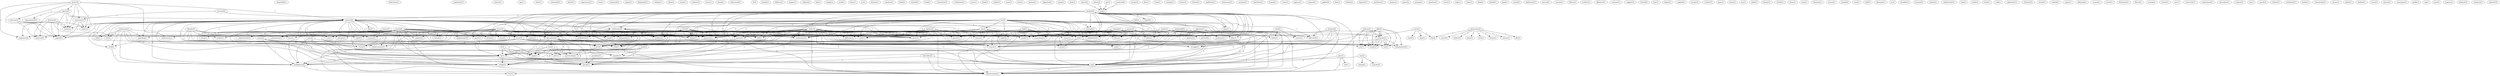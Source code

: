 digraph G {
  home [ label="home(2)" ];
  partnership [ label="partnership(1)" ];
  equality [ label="equality(1)" ];
  eder [ label="eder(1)" ];
  hope [ label="hope(1)" ];
  ha [ label="ha(1)" ];
  energy [ label="energy(1)" ];
  disqualify [ label="disqualify(1)" ];
  federation [ label="federation(1)" ];
  population [ label="population(1)" ];
  remote [ label="remote(1)" ];
  apc [ label="apc(1)" ];
  power [ label="power(2)" ];
  speech [ label="speech(2)" ];
  country [ label="country(6)" ];
  process [ label="process(3)" ];
  territory [ label="territory(2)" ];
  order [ label="order(1)" ];
  nation [ label="nation(1)" ];
  enthusiasm [ label="enthusiasm(1)" ];
  expansion [ label="expansion(2)" ];
  expand [ label="expand(1)" ];
  steel [ label="steel(1)" ];
  continued [ label="continued(1)" ];
  expropriation [ label="expropriation(1)" ];
  removal [ label="removal(1)" ];
  knew [ label="knew(2)" ];
  importance [ label="importance(1)" ];
  asia [ label="asia(1)" ];
  remained [ label="remained(1)" ];
  prophet [ label="prophet(2)" ];
  behalf [ label="behalf(1)" ];
  settlement [ label="settlement(2)" ];
  return [ label="return(1)" ];
  combat [ label="combat(1)" ];
  ensure [ label="ensure(1)" ];
  wipe [ label="wipe(1)" ];
  end [ label="end(1)" ];
  place [ label="place(1)" ];
  agriculture [ label="agriculture(2)" ];
  syria [ label="syria(1)" ];
  diary [ label="diary(1)" ];
  expel [ label="expel(1)" ];
  strength [ label="strength(1)" ];
  end [ label="end(1)" ];
  domination [ label="domination(1)" ];
  body [ label="body(1)" ];
  tradition [ label="tradition(1)" ];
  take [ label="take(1)" ];
  fall [ label="fall(1)" ];
  terrorism [ label="terrorism(1)" ];
  danger [ label="danger(1)" ];
  war [ label="war(4)" ];
  annexation [ label="annexation(1)" ];
  desert [ label="desert(1)" ];
  bombarded [ label="bombarded(1)" ];
  everything [ label="everything(1)" ];
  story [ label="story(1)" ];
  means [ label="means(1)" ];
  justify [ label="justify(1)" ];
  cancer [ label="cancer(1)" ];
  al [ label="al(2)" ];
  extermination [ label="extermination(1)" ];
  egypt [ label="egypt(1)" ];
  biography [ label="biography(1)" ];
  flee [ label="flee(1)" ];
  site [ label="site(1)" ];
  whisper [ label="whisper(1)" ];
  event [ label="event(2)" ];
  burn [ label="burn(1)" ];
  asked [ label="asked(1)" ];
  solution [ label="solution(1)" ];
  chief [ label="chief(2)" ];
  talk [ label="talk(1)" ];
  expelling [ label="expelling(1)" ];
  contact [ label="contact(1)" ];
  cause [ label="cause(1)" ];
  intelligence [ label="intelligence(2)" ];
  looked [ label="looked(1)" ];
  reinforcement [ label="reinforcement(1)" ];
  weizmann [ label="weizmann(3)" ];
  village [ label="village(3)" ];
  refugee [ label="refugee(1)" ];
  rabin [ label="rabin(1)" ];
  army [ label="army(1)" ];
  achieve [ label="achieve(1)" ];
  error [ label="error(1)" ];
  attack [ label="attack(1)" ];
  homestead [ label="homestead(1)" ];
  le [ label="le(2)" ];
  joseph [ label="joseph(1)" ];
  defense [ label="defense(1)" ];
  land [ label="land(2)" ];
  scurry [ label="scurry(1)" ];
  bottle [ label="bottle(1)" ];
  harper [ label="harper(1)" ];
  subject [ label="subject(2)" ];
  lehi [ label="lehi(1)" ];
  eulogy [ label="eulogy(1)" ];
  york [ label="york(2)" ];
  form [ label="form(1)" ];
  uri [ label="uri(1)" ];
  destiny [ label="destiny(1)" ];
  left [ label="left(1)" ];
  liberated [ label="liberated(1)" ];
  nicolson [ label="nicolson(1)" ];
  haifa [ label="haifa(1)" ];
  wanted [ label="wanted(1)" ];
  build [ label="build(1)" ];
  constitutes [ label="constitutes(1)" ];
  civilization [ label="civilization(1)" ];
  press [ label="press(3)" ];
  spirit [ label="spirit(1)" ];
  border [ label="border(1)" ];
  room [ label="room(1)" ];
  employment [ label="employment(2)" ];
  transit [ label="transit(1)" ];
  try [ label="try(1)" ];
  invasion [ label="invasion(2)" ];
  make [ label="make(2)" ];
  yariv [ label="yariv(1)" ];
  fund [ label="fund(1)" ];
  leader [ label="leader(1)" ];
  nash [ label="nash(1)" ];
  wish [ label="wish(1)" ];
  portion [ label="portion(1)" ];
  kapeliouk [ label="kapeliouk(1)" ];
  ben [ label="ben(3)" ];
  bar [ label="bar(2)" ];
  gang [ label="gang(1)" ];
  post [ label="post(1)" ];
  independence [ label="independence(1)" ];
  struggle [ label="struggle(1)" ];
  rate [ label="rate(1)" ];
  center [ label="center(2)" ];
  org [ label="org(1)" ];
  escape [ label="escape(1)" ];
  face [ label="face(1)" ];
  road [ label="road(1)" ];
  tribe [ label="tribe(1)" ];
  sunday [ label="sunday(1)" ];
  jaffa [ label="jaffa(2)" ];
  conquest [ label="conquest(1)" ];
  conquest [ label="conquest(1)" ];
  eve [ label="eve(1)" ];
  stands [ label="stands(1)" ];
  one [ label="one(2)" ];
  haven [ label="haven(1)" ];
  britain [ label="britain(1)" ];
  goldmann [ label="goldmann(1)" ];
  statesman [ label="statesman(1)" ];
  paradox [ label="paradox(1)" ];
  hesitation [ label="hesitation(1)" ];
  policy [ label="policy(2)" ];
  launch [ label="launch(1)" ];
  voice [ label="voice(1)" ];
  agency [ label="agency(1)" ];
  rampart [ label="rampart(1)" ];
  galilee [ label="galilee(2)" ];
  fate [ label="fate(1)" ];
  british [ label="british(1)" ];
  haganah [ label="haganah(1)" ];
  nicholson [ label="nicholson(1)" ];
  money [ label="money(1)" ];
  way [ label="way(2)" ];
  change [ label="change(1)" ];
  transfer [ label="transfer(2)" ];
  peace [ label="peace(1)" ];
  george [ label="george(1)" ];
  avert [ label="avert(2)" ];
  hand [ label="hand(1)" ];
  likes [ label="likes(1)" ];
  gaze [ label="gaze(1)" ];
  slip [ label="slip(2)" ];
  question [ label="question(1)" ];
  cpr [ label="cpr(1)" ];
  weitz [ label="weitz(1)" ];
  urge [ label="urge(1)" ];
  time [ label="time(1)" ];
  generation [ label="generation(2)" ];
  sword [ label="sword(1)" ];
  helmet [ label="helmet(1)" ];
  plant [ label="plant(1)" ];
  tree [ label="tree(1)" ];
  choice [ label="choice(1)" ];
  cannon [ label="cannon(1)" ];
  life [ label="life(2)" ];
  think [ label="think(1)" ];
  khalidi [ label="khalidi(1)" ];
  david [ label="david(2)" ];
  goal [ label="goal(1)" ];
  insult [ label="insult(2)" ];
  barbarism [ label="barbarism(1)" ];
  journal [ label="journal(1)" ];
  anyone [ label="anyone(1)" ];
  library [ label="library(1)" ];
  conflict [ label="conflict(1)" ];
  offensive [ label="offensive(1)" ];
  summer [ label="summer(1)" ];
  suggest [ label="suggest(1)" ];
  research [ label="research(2)" ];
  yitzhak [ label="yitzhak(2)" ];
  knesset [ label="knesset(2)" ];
  annihilation [ label="annihilation(1)" ];
  hatred [ label="hatred(2)" ];
  ezer [ label="ezer(1)" ];
  legion [ label="legion(1)" ];
  zionist [ label="zionist(7)" ];
  thing [ label="thing(1)" ];
  colonization [ label="colonization(1)" ];
  difficulty [ label="difficulty(1)" ];
  administrator [ label="administrator(1)" ];
  arab [ label="arab(14)" ];
  raphael [ label="raphael(1)" ];
  europe [ label="europe(1)" ];
  october [ label="october(1)" ];
  jewish [ label="jewish(9)" ];
  gaza [ label="gaza(1)" ];
  tactic [ label="tactic(1)" ];
  ma [ label="ma(1)" ];
  safad [ label="safad(1)" ];
  chaim [ label="chaim(2)" ];
  shamir [ label="shamir(1)" ];
  shrink [ label="shrink(1)" ];
  davar [ label="davar(1)" ];
  sinai [ label="sinai(1)" ];
  threaten [ label="threaten(1)" ];
  hebrew [ label="hebrew(2)" ];
  source [ label="source(1)" ];
  dr [ label="dr(4)" ];
  monde [ label="monde(2)" ];
  sent [ label="sent(1)" ];
  staff [ label="staff(1)" ];
  february [ label="february(1)" ];
  hall [ label="hall(2)" ];
  state [ label="state(3)" ];
  oz [ label="oz(1)" ];
  braziller [ label="braziller(1)" ];
  reached [ label="reached(1)" ];
  nahum [ label="nahum(1)" ];
  authenticity [ label="authenticity(1)" ];
  trial [ label="trial(1)" ];
  verify [ label="verify(1)" ];
  truth [ label="truth(1)" ];
  theodor [ label="theodor(3)" ];
  michael [ label="michael(2)" ];
  wall [ label="wall(1)" ];
  september [ label="september(1)" ];
  situation [ label="situation(1)" ];
  avneri [ label="avneri(1)" ];
  gurion [ label="gurion(2)" ];
  rebirth [ label="rebirth(1)" ];
  weidenfeld [ label="weidenfeld(2)" ];
  israel [ label="israel(11)" ];
  sort [ label="sort(1)" ];
  position [ label="position(1)" ];
  pretend [ label="pretend(1)" ];
  existence [ label="existence(1)" ];
  argue [ label="argue(1)" ];
  adhering [ label="adhering(1)" ];
  assyria [ label="assyria(1)" ];
  revolt [ label="revolt(1)" ];
  davidsson [ label="davidsson(1)" ];
  french [ label="french(1)" ];
  arming [ label="arming(1)" ];
  tunisia [ label="tunisia(1)" ];
  ariv [ label="ariv(1)" ];
  university [ label="university(1)" ];
  hamishmar [ label="hamishmar(2)" ];
  jerusalem [ label="jerusalem(1)" ];
  outpost [ label="outpost(1)" ];
  roy [ label="roy(1)" ];
  march [ label="march(1)" ];
  palestine [ label="palestine(1)" ];
  cabinet [ label="cabinet(1)" ];
  rutenberg [ label="rutenberg(1)" ];
  prentice [ label="prentice(2)" ];
  huleh [ label="huleh(1)" ];
  transjordan [ label="transjordan(1)" ];
  access [ label="access(1)" ];
  peled [ label="peled(1)" ];
  chaldea [ label="chaldea(1)" ];
  president [ label="president(3)" ];
  stern [ label="stern(1)" ];
  december [ label="december(2)" ];
  amnon [ label="amnon(1)" ];
  montague [ label="montague(1)" ];
  golda [ label="golda(1)" ];
  jews [ label="jews(1)" ];
  see [ label="see(1)" ];
  yig [ label="yig(1)" ];
  june [ label="june(3)" ];
  inquiry [ label="inquiry(1)" ];
  palmach [ label="palmach(1)" ];
  diaspora [ label="diaspora(1)" ];
  minister [ label="minister(5)" ];
  home -> partnership [ label="1" ];
  home -> equality [ label="1" ];
  home -> eder [ label="1" ];
  home -> hope [ label="1" ];
  home -> ha [ label="1" ];
  home -> energy [ label="1" ];
  power -> speech [ label="1" ];
  power -> country [ label="1" ];
  power -> process [ label="1" ];
  power -> territory [ label="1" ];
  power -> order [ label="1" ];
  power -> nation [ label="1" ];
  power -> enthusiasm [ label="1" ];
  power -> expansion [ label="1" ];
  power -> expand [ label="1" ];
  speech -> country [ label="1" ];
  speech -> expropriation [ label="1" ];
  speech -> order [ label="1" ];
  speech -> nation [ label="1" ];
  speech -> expand [ label="1" ];
  speech -> removal [ label="1" ];
  prophet -> country [ label="1" ];
  prophet -> behalf [ label="1" ];
  prophet -> settlement [ label="1" ];
  prophet -> return [ label="1" ];
  prophet -> combat [ label="1" ];
  prophet -> ensure [ label="1" ];
  prophet -> wipe [ label="1" ];
  prophet -> end [ label="1" ];
  prophet -> place [ label="1" ];
  prophet -> agriculture [ label="1" ];
  prophet -> syria [ label="1" ];
  prophet -> diary [ label="1" ];
  prophet -> expel [ label="1" ];
  prophet -> strength [ label="1" ];
  prophet -> end [ label="1" ];
  prophet -> domination [ label="1" ];
  prophet -> body [ label="1" ];
  prophet -> tradition [ label="1" ];
  prophet -> take [ label="1" ];
  prophet -> fall [ label="1" ];
  prophet -> terrorism [ label="1" ];
  prophet -> danger [ label="1" ];
  prophet -> war [ label="1" ];
  prophet -> annexation [ label="1" ];
  prophet -> desert [ label="1" ];
  prophet -> bombarded [ label="1" ];
  prophet -> everything [ label="1" ];
  prophet -> story [ label="1" ];
  prophet -> means [ label="1" ];
  prophet -> justify [ label="1" ];
  prophet -> cancer [ label="1" ];
  prophet -> al [ label="1" ];
  prophet -> extermination [ label="1" ];
  country -> flee [ label="1" ];
  country -> site [ label="1" ];
  country -> settlement [ label="1" ];
  country -> combat [ label="1" ];
  country -> whisper [ label="1" ];
  country -> event [ label="1" ];
  country -> agriculture [ label="1" ];
  country -> burn [ label="1" ];
  country -> asked [ label="1" ];
  country -> solution [ label="1" ];
  country -> chief [ label="1" ];
  country -> order [ label="1" ];
  country -> talk [ label="1" ];
  country -> domination [ label="1" ];
  country -> nation [ label="1" ];
  country -> body [ label="1" ];
  country -> expelling [ label="1" ];
  country -> contact [ label="1" ];
  country -> tradition [ label="1" ];
  country -> terrorism [ label="1" ];
  country -> danger [ label="1" ];
  country -> war [ label="1" ];
  country -> annexation [ label="1" ];
  country -> desert [ label="1" ];
  country -> story [ label="1" ];
  country -> means [ label="2" ];
  country -> cause [ label="1" ];
  country -> intelligence [ label="1" ];
  country -> looked [ label="1" ];
  country -> expand [ label="1" ];
  country -> justify [ label="1" ];
  country -> cancer [ label="1" ];
  country -> reinforcement [ label="1" ];
  country -> extermination [ label="1" ];
  weizmann -> site [ label="1" ];
  weizmann -> event [ label="1" ];
  weizmann -> chief [ label="1" ];
  weizmann -> talk [ label="1" ];
  weizmann -> expelling [ label="1" ];
  weizmann -> war [ label="1" ];
  weizmann -> ha [ label="1" ];
  weizmann -> intelligence [ label="1" ];
  weizmann -> village [ label="1" ];
  land -> scurry [ label="1" ];
  land -> bottle [ label="1" ];
  left -> settlement [ label="1" ];
  left -> liberated [ label="1" ];
  settlement -> combat [ label="1" ];
  settlement -> agriculture [ label="1" ];
  settlement -> liberated [ label="1" ];
  settlement -> domination [ label="1" ];
  settlement -> body [ label="1" ];
  settlement -> tradition [ label="1" ];
  settlement -> terrorism [ label="1" ];
  settlement -> danger [ label="1" ];
  settlement -> annexation [ label="1" ];
  settlement -> story [ label="1" ];
  settlement -> means [ label="1" ];
  settlement -> justify [ label="1" ];
  settlement -> cancer [ label="1" ];
  settlement -> extermination [ label="1" ];
  process -> order [ label="1" ];
  process -> nation [ label="1" ];
  process -> expand [ label="1" ];
  process -> removal [ label="1" ];
  press -> return [ label="1" ];
  press -> spirit [ label="1" ];
  press -> combat [ label="1" ];
  press -> ensure [ label="1" ];
  press -> whisper [ label="1" ];
  press -> place [ label="1" ];
  press -> agriculture [ label="1" ];
  press -> burn [ label="1" ];
  press -> asked [ label="1" ];
  press -> solution [ label="1" ];
  press -> border [ label="1" ];
  press -> room [ label="1" ];
  press -> diary [ label="1" ];
  press -> expel [ label="1" ];
  press -> employment [ label="1" ];
  press -> domination [ label="1" ];
  press -> body [ label="1" ];
  press -> contact [ label="1" ];
  press -> tradition [ label="1" ];
  press -> take [ label="1" ];
  press -> transit [ label="1" ];
  press -> terrorism [ label="1" ];
  press -> danger [ label="1" ];
  press -> annexation [ label="1" ];
  press -> desert [ label="1" ];
  press -> everything [ label="1" ];
  press -> story [ label="1" ];
  press -> means [ label="2" ];
  press -> cause [ label="1" ];
  press -> looked [ label="1" ];
  press -> justify [ label="1" ];
  press -> cancer [ label="1" ];
  press -> try [ label="1" ];
  press -> al [ label="1" ];
  press -> reinforcement [ label="1" ];
  press -> extermination [ label="1" ];
  invasion -> territory [ label="1" ];
  invasion -> make [ label="1" ];
  ben -> wipe [ label="2" ];
  ben -> end [ label="2" ];
  ben -> place [ label="4" ];
  ben -> agriculture [ label="4" ];
  ben -> syria [ label="2" ];
  ben -> liberated [ label="1" ];
  ben -> bar [ label="2" ];
  ben -> diary [ label="4" ];
  ben -> expel [ label="4" ];
  ben -> strength [ label="2" ];
  ben -> end [ label="2" ];
  ben -> domination [ label="4" ];
  ben -> body [ label="4" ];
  ben -> tradition [ label="4" ];
  ben -> take [ label="4" ];
  ben -> fall [ label="2" ];
  ben -> terrorism [ label="4" ];
  ben -> danger [ label="4" ];
  ben -> war [ label="2" ];
  ben -> annexation [ label="4" ];
  ben -> desert [ label="4" ];
  ben -> bombarded [ label="2" ];
  ben -> everything [ label="4" ];
  ben -> story [ label="4" ];
  ben -> means [ label="4" ];
  ben -> justify [ label="4" ];
  ben -> cancer [ label="4" ];
  ben -> al [ label="4" ];
  ben -> extermination [ label="4" ];
  event -> chief [ label="1" ];
  event -> independence [ label="1" ];
  event -> struggle [ label="1" ];
  event -> war [ label="1" ];
  event -> intelligence [ label="1" ];
  event -> rate [ label="1" ];
  center -> org [ label="1" ];
  end -> syria [ label="1" ];
  end -> road [ label="1" ];
  end -> war [ label="1" ];
  jaffa -> conquest [ label="1" ];
  jaffa -> liberated [ label="1" ];
  jaffa -> independence [ label="1" ];
  jaffa -> struggle [ label="1" ];
  jaffa -> conquest [ label="1" ];
  jaffa -> eve [ label="1" ];
  jaffa -> stands [ label="1" ];
  jaffa -> rate [ label="1" ];
  agriculture -> one [ label="1" ];
  agriculture -> partnership [ label="1" ];
  agriculture -> equality [ label="1" ];
  agriculture -> body [ label="1" ];
  agriculture -> eder [ label="1" ];
  agriculture -> hope [ label="1" ];
  agriculture -> ha [ label="1" ];
  agriculture -> cancer [ label="1" ];
  agriculture -> energy [ label="1" ];
  policy -> org [ label="1" ];
  chief -> intelligence [ label="1" ];
  territory -> order [ label="1" ];
  territory -> nation [ label="1" ];
  territory -> expand [ label="1" ];
  conquest -> independence [ label="1" ];
  conquest -> struggle [ label="1" ];
  conquest -> eve [ label="1" ];
  conquest -> stands [ label="1" ];
  conquest -> rate [ label="1" ];
  one -> partnership [ label="2" ];
  one -> equality [ label="2" ];
  one -> eder [ label="2" ];
  one -> hope [ label="2" ];
  one -> ha [ label="2" ];
  one -> village [ label="2" ];
  one -> energy [ label="2" ];
  bar -> diary [ label="1" ];
  bar -> expel [ label="1" ];
  bar -> end [ label="1" ];
  bar -> domination [ label="1" ];
  bar -> body [ label="1" ];
  bar -> tradition [ label="1" ];
  bar -> take [ label="1" ];
  bar -> fall [ label="1" ];
  bar -> terrorism [ label="1" ];
  bar -> danger [ label="1" ];
  bar -> war [ label="1" ];
  bar -> annexation [ label="1" ];
  bar -> desert [ label="1" ];
  bar -> everything [ label="1" ];
  bar -> story [ label="1" ];
  bar -> means [ label="1" ];
  bar -> justify [ label="1" ];
  bar -> cancer [ label="1" ];
  bar -> al [ label="1" ];
  bar -> extermination [ label="1" ];
  way -> change [ label="1" ];
  way -> village [ label="1" ];
  way -> transfer [ label="1" ];
  avert -> hand [ label="1" ];
  avert -> likes [ label="1" ];
  avert -> gaze [ label="1" ];
  avert -> slip [ label="1" ];
  cpr -> org [ label="1" ];
  generation -> sword [ label="1" ];
  generation -> helmet [ label="1" ];
  generation -> plant [ label="1" ];
  generation -> tree [ label="1" ];
  generation -> choice [ label="1" ];
  generation -> slip [ label="1" ];
  generation -> cannon [ label="1" ];
  generation -> life [ label="1" ];
  david -> equality [ label="1" ];
  david -> end [ label="1" ];
  david -> domination [ label="3" ];
  david -> body [ label="3" ];
  david -> eder [ label="1" ];
  david -> tradition [ label="3" ];
  david -> take [ label="3" ];
  david -> fall [ label="1" ];
  david -> terrorism [ label="3" ];
  david -> danger [ label="3" ];
  david -> hope [ label="1" ];
  david -> war [ label="1" ];
  david -> annexation [ label="3" ];
  david -> desert [ label="3" ];
  david -> bombarded [ label="1" ];
  david -> everything [ label="3" ];
  david -> ha [ label="1" ];
  david -> story [ label="3" ];
  david -> means [ label="3" ];
  david -> justify [ label="3" ];
  david -> cancer [ label="3" ];
  david -> energy [ label="1" ];
  david -> al [ label="3" ];
  david -> extermination [ label="3" ];
  end -> road [ label="1" ];
  end -> war [ label="1" ];
  research -> org [ label="1" ];
  yitzhak -> body [ label="1" ];
  yitzhak -> tradition [ label="1" ];
  yitzhak -> take [ label="1" ];
  yitzhak -> terrorism [ label="1" ];
  yitzhak -> danger [ label="1" ];
  yitzhak -> annexation [ label="1" ];
  yitzhak -> desert [ label="1" ];
  yitzhak -> everything [ label="1" ];
  yitzhak -> story [ label="1" ];
  yitzhak -> means [ label="1" ];
  yitzhak -> justify [ label="1" ];
  yitzhak -> cancer [ label="1" ];
  yitzhak -> al [ label="1" ];
  yitzhak -> extermination [ label="1" ];
  knesset -> nation [ label="1" ];
  knesset -> expansion [ label="1" ];
  knesset -> expand [ label="1" ];
  knesset -> annihilation [ label="1" ];
  knesset -> removal [ label="1" ];
  zionist -> thing [ label="2" ];
  zionist -> eder [ label="1" ];
  zionist -> hope [ label="1" ];
  zionist -> ha [ label="1" ];
  zionist -> likes [ label="2" ];
  zionist -> colonization [ label="1" ];
  zionist -> difficulty [ label="2" ];
  zionist -> administrator [ label="1" ];
  zionist -> energy [ label="1" ];
  arab -> expelling [ label="1" ];
  arab -> struggle [ label="1" ];
  arab -> tradition [ label="3" ];
  arab -> take [ label="3" ];
  arab -> fall [ label="1" ];
  arab -> conquest [ label="1" ];
  arab -> terrorism [ label="3" ];
  arab -> danger [ label="3" ];
  arab -> war [ label="3" ];
  arab -> annexation [ label="3" ];
  arab -> desert [ label="3" ];
  arab -> bombarded [ label="1" ];
  arab -> eve [ label="1" ];
  arab -> everything [ label="3" ];
  arab -> ha [ label="1" ];
  arab -> story [ label="3" ];
  arab -> stands [ label="1" ];
  arab -> means [ label="3" ];
  arab -> make [ label="4" ];
  arab -> expansion [ label="1" ];
  arab -> intelligence [ label="1" ];
  arab -> village [ label="1" ];
  arab -> expand [ label="1" ];
  arab -> annihilation [ label="1" ];
  arab -> justify [ label="3" ];
  arab -> cancer [ label="3" ];
  arab -> al [ label="3" ];
  arab -> rate [ label="1" ];
  arab -> extermination [ label="3" ];
  jewish -> contact [ label="2" ];
  jewish -> eder [ label="3" ];
  jewish -> tradition [ label="3" ];
  jewish -> enthusiasm [ label="4" ];
  jewish -> take [ label="3" ];
  jewish -> transit [ label="2" ];
  jewish -> terrorism [ label="3" ];
  jewish -> danger [ label="3" ];
  jewish -> hope [ label="3" ];
  jewish -> war [ label="3" ];
  jewish -> annexation [ label="3" ];
  jewish -> desert [ label="3" ];
  jewish -> everything [ label="3" ];
  jewish -> ha [ label="5" ];
  jewish -> story [ label="3" ];
  jewish -> means [ label="5" ];
  jewish -> cause [ label="2" ];
  jewish -> intelligence [ label="2" ];
  jewish -> looked [ label="2" ];
  jewish -> village [ label="2" ];
  jewish -> colonization [ label="1" ];
  jewish -> administrator [ label="1" ];
  jewish -> justify [ label="3" ];
  jewish -> cancer [ label="3" ];
  jewish -> try [ label="2" ];
  jewish -> energy [ label="3" ];
  jewish -> al [ label="3" ];
  jewish -> reinforcement [ label="2" ];
  jewish -> extermination [ label="3" ];
  chaim -> war [ label="1" ];
  chaim -> ha [ label="1" ];
  chaim -> intelligence [ label="1" ];
  chaim -> village [ label="1" ];
  hebrew -> conquest [ label="1" ];
  hebrew -> eve [ label="1" ];
  hebrew -> stands [ label="1" ];
  hebrew -> al [ label="1" ];
  hebrew -> rate [ label="1" ];
  conquest -> eve [ label="1" ];
  conquest -> stands [ label="1" ];
  conquest -> rate [ label="1" ];
  dr -> hope [ label="1" ];
  dr -> ha [ label="1" ];
  dr -> energy [ label="1" ];
  hall -> terrorism [ label="1" ];
  hall -> danger [ label="1" ];
  hall -> war [ label="1" ];
  hall -> annexation [ label="1" ];
  hall -> desert [ label="1" ];
  hall -> bombarded [ label="1" ];
  hall -> everything [ label="1" ];
  hall -> story [ label="1" ];
  hall -> means [ label="1" ];
  hall -> justify [ label="1" ];
  hall -> cancer [ label="1" ];
  hall -> al [ label="1" ];
  hall -> extermination [ label="1" ];
  state -> war [ label="2" ];
  state -> ha [ label="1" ];
  state -> intelligence [ label="1" ];
  state -> village [ label="1" ];
  theodor -> war [ label="1" ];
  theodor -> means [ label="1" ];
  theodor -> cause [ label="1" ];
  theodor -> looked [ label="1" ];
  theodor -> try [ label="1" ];
  theodor -> reinforcement [ label="1" ];
  michael -> war [ label="1" ];
  michael -> annexation [ label="1" ];
  michael -> desert [ label="1" ];
  michael -> bombarded [ label="1" ];
  michael -> everything [ label="1" ];
  michael -> story [ label="1" ];
  michael -> means [ label="1" ];
  michael -> justify [ label="1" ];
  michael -> cancer [ label="1" ];
  michael -> al [ label="1" ];
  michael -> extermination [ label="1" ];
  war -> intelligence [ label="1" ];
  gurion -> annexation [ label="4" ];
  gurion -> desert [ label="4" ];
  gurion -> bombarded [ label="2" ];
  gurion -> everything [ label="4" ];
  gurion -> story [ label="4" ];
  gurion -> means [ label="4" ];
  gurion -> justify [ label="4" ];
  gurion -> cancer [ label="4" ];
  gurion -> al [ label="4" ];
  gurion -> extermination [ label="4" ];
  weidenfeld -> everything [ label="1" ];
  weidenfeld -> story [ label="1" ];
  weidenfeld -> means [ label="1" ];
  weidenfeld -> justify [ label="1" ];
  weidenfeld -> cancer [ label="1" ];
  weidenfeld -> al [ label="1" ];
  weidenfeld -> extermination [ label="1" ];
  israel -> everything [ label="1" ];
  israel -> ha [ label="1" ];
  israel -> story [ label="1" ];
  israel -> means [ label="1" ];
  israel -> make [ label="1" ];
  israel -> intelligence [ label="2" ];
  israel -> sort [ label="1" ];
  israel -> position [ label="1" ];
  israel -> pretend [ label="1" ];
  israel -> village [ label="1" ];
  israel -> likes [ label="1" ];
  israel -> difficulty [ label="1" ];
  israel -> existence [ label="1" ];
  israel -> justify [ label="1" ];
  israel -> cancer [ label="1" ];
  israel -> removal [ label="1" ];
  israel -> scurry [ label="1" ];
  israel -> al [ label="1" ];
  israel -> bottle [ label="1" ];
  israel -> extermination [ label="1" ];
  ha -> intelligence [ label="1" ];
  ha -> village [ label="1" ];
  ha -> energy [ label="1" ];
  ha -> al [ label="1" ];
  means -> cause [ label="1" ];
  means -> cancer [ label="1" ];
  means -> reinforcement [ label="1" ];
  intelligence -> sort [ label="1" ];
  palestine -> justify [ label="1" ];
  palestine -> cancer [ label="1" ];
  palestine -> energy [ label="4" ];
  palestine -> al [ label="1" ];
  palestine -> extermination [ label="1" ];
  prentice -> justify [ label="1" ];
  prentice -> cancer [ label="1" ];
  prentice -> al [ label="1" ];
  prentice -> extermination [ label="1" ];
  president -> energy [ label="1" ];
  december -> energy [ label="1" ];
  december -> al [ label="1" ];
  december -> extermination [ label="1" ];
  jews -> al [ label="2" ];
  jews -> see [ label="1" ];
  jews -> extermination [ label="2" ];
  al -> extermination [ label="2" ];
}
